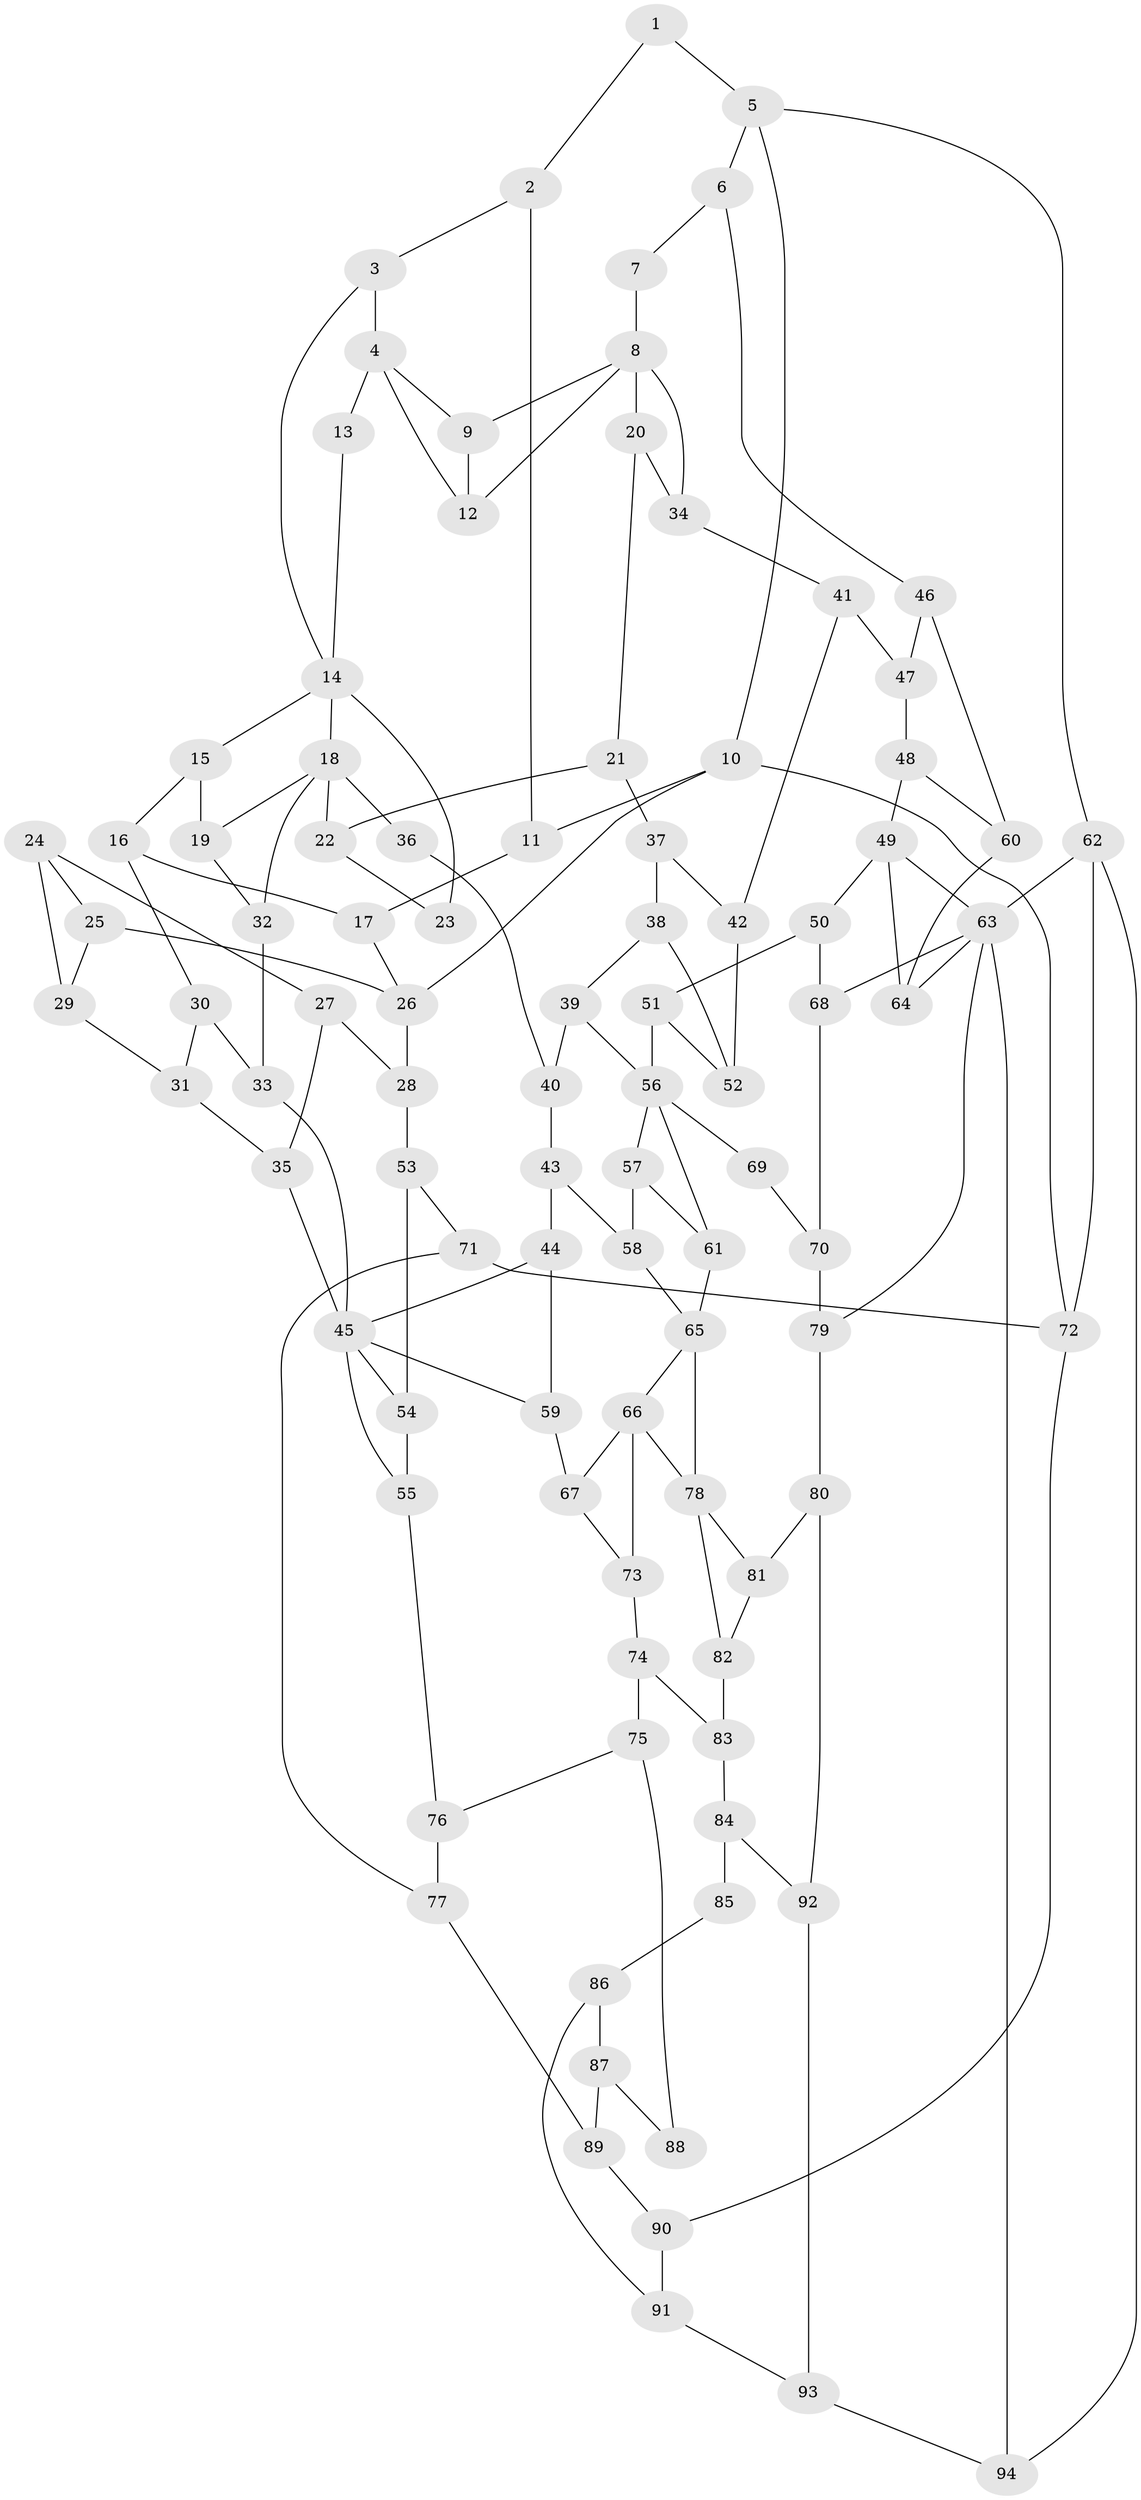 // original degree distribution, {3: 0.029850746268656716, 4: 0.23134328358208955, 5: 0.4925373134328358, 6: 0.2462686567164179}
// Generated by graph-tools (version 1.1) at 2025/54/03/04/25 22:54:20]
// undirected, 94 vertices, 149 edges
graph export_dot {
  node [color=gray90,style=filled];
  1;
  2;
  3;
  4;
  5;
  6;
  7;
  8;
  9;
  10;
  11;
  12;
  13;
  14;
  15;
  16;
  17;
  18;
  19;
  20;
  21;
  22;
  23;
  24;
  25;
  26;
  27;
  28;
  29;
  30;
  31;
  32;
  33;
  34;
  35;
  36;
  37;
  38;
  39;
  40;
  41;
  42;
  43;
  44;
  45;
  46;
  47;
  48;
  49;
  50;
  51;
  52;
  53;
  54;
  55;
  56;
  57;
  58;
  59;
  60;
  61;
  62;
  63;
  64;
  65;
  66;
  67;
  68;
  69;
  70;
  71;
  72;
  73;
  74;
  75;
  76;
  77;
  78;
  79;
  80;
  81;
  82;
  83;
  84;
  85;
  86;
  87;
  88;
  89;
  90;
  91;
  92;
  93;
  94;
  1 -- 2 [weight=1.0];
  1 -- 5 [weight=1.0];
  2 -- 3 [weight=1.0];
  2 -- 11 [weight=1.0];
  3 -- 4 [weight=1.0];
  3 -- 14 [weight=1.0];
  4 -- 9 [weight=1.0];
  4 -- 12 [weight=1.0];
  4 -- 13 [weight=2.0];
  5 -- 6 [weight=1.0];
  5 -- 10 [weight=1.0];
  5 -- 62 [weight=1.0];
  6 -- 7 [weight=1.0];
  6 -- 46 [weight=1.0];
  7 -- 8 [weight=2.0];
  8 -- 9 [weight=1.0];
  8 -- 12 [weight=1.0];
  8 -- 20 [weight=1.0];
  8 -- 34 [weight=1.0];
  9 -- 12 [weight=1.0];
  10 -- 11 [weight=1.0];
  10 -- 26 [weight=1.0];
  10 -- 72 [weight=1.0];
  11 -- 17 [weight=1.0];
  13 -- 14 [weight=1.0];
  14 -- 15 [weight=1.0];
  14 -- 18 [weight=1.0];
  14 -- 23 [weight=2.0];
  15 -- 16 [weight=1.0];
  15 -- 19 [weight=1.0];
  16 -- 17 [weight=1.0];
  16 -- 30 [weight=1.0];
  17 -- 26 [weight=1.0];
  18 -- 19 [weight=1.0];
  18 -- 22 [weight=1.0];
  18 -- 32 [weight=1.0];
  18 -- 36 [weight=2.0];
  19 -- 32 [weight=1.0];
  20 -- 21 [weight=1.0];
  20 -- 34 [weight=1.0];
  21 -- 22 [weight=1.0];
  21 -- 37 [weight=1.0];
  22 -- 23 [weight=1.0];
  24 -- 25 [weight=1.0];
  24 -- 27 [weight=1.0];
  24 -- 29 [weight=2.0];
  25 -- 26 [weight=1.0];
  25 -- 29 [weight=1.0];
  26 -- 28 [weight=1.0];
  27 -- 28 [weight=1.0];
  27 -- 35 [weight=1.0];
  28 -- 53 [weight=1.0];
  29 -- 31 [weight=1.0];
  30 -- 31 [weight=1.0];
  30 -- 33 [weight=1.0];
  31 -- 35 [weight=1.0];
  32 -- 33 [weight=1.0];
  33 -- 45 [weight=1.0];
  34 -- 41 [weight=1.0];
  35 -- 45 [weight=1.0];
  36 -- 40 [weight=1.0];
  37 -- 38 [weight=1.0];
  37 -- 42 [weight=1.0];
  38 -- 39 [weight=1.0];
  38 -- 52 [weight=1.0];
  39 -- 40 [weight=1.0];
  39 -- 56 [weight=1.0];
  40 -- 43 [weight=1.0];
  41 -- 42 [weight=1.0];
  41 -- 47 [weight=1.0];
  42 -- 52 [weight=1.0];
  43 -- 44 [weight=1.0];
  43 -- 58 [weight=1.0];
  44 -- 45 [weight=1.0];
  44 -- 59 [weight=1.0];
  45 -- 54 [weight=1.0];
  45 -- 55 [weight=1.0];
  45 -- 59 [weight=1.0];
  46 -- 47 [weight=1.0];
  46 -- 60 [weight=1.0];
  47 -- 48 [weight=1.0];
  48 -- 49 [weight=1.0];
  48 -- 60 [weight=1.0];
  49 -- 50 [weight=1.0];
  49 -- 63 [weight=1.0];
  49 -- 64 [weight=1.0];
  50 -- 51 [weight=1.0];
  50 -- 68 [weight=1.0];
  51 -- 52 [weight=1.0];
  51 -- 56 [weight=1.0];
  53 -- 54 [weight=1.0];
  53 -- 71 [weight=1.0];
  54 -- 55 [weight=1.0];
  55 -- 76 [weight=1.0];
  56 -- 57 [weight=1.0];
  56 -- 61 [weight=1.0];
  56 -- 69 [weight=2.0];
  57 -- 58 [weight=1.0];
  57 -- 61 [weight=1.0];
  58 -- 65 [weight=1.0];
  59 -- 67 [weight=1.0];
  60 -- 64 [weight=1.0];
  61 -- 65 [weight=1.0];
  62 -- 63 [weight=1.0];
  62 -- 72 [weight=1.0];
  62 -- 94 [weight=1.0];
  63 -- 64 [weight=1.0];
  63 -- 68 [weight=1.0];
  63 -- 79 [weight=1.0];
  63 -- 94 [weight=1.0];
  65 -- 66 [weight=1.0];
  65 -- 78 [weight=2.0];
  66 -- 67 [weight=1.0];
  66 -- 73 [weight=1.0];
  66 -- 78 [weight=2.0];
  67 -- 73 [weight=1.0];
  68 -- 70 [weight=1.0];
  69 -- 70 [weight=1.0];
  70 -- 79 [weight=1.0];
  71 -- 72 [weight=1.0];
  71 -- 77 [weight=1.0];
  72 -- 90 [weight=1.0];
  73 -- 74 [weight=1.0];
  74 -- 75 [weight=1.0];
  74 -- 83 [weight=1.0];
  75 -- 76 [weight=1.0];
  75 -- 88 [weight=1.0];
  76 -- 77 [weight=1.0];
  77 -- 89 [weight=1.0];
  78 -- 81 [weight=1.0];
  78 -- 82 [weight=1.0];
  79 -- 80 [weight=1.0];
  80 -- 81 [weight=1.0];
  80 -- 92 [weight=1.0];
  81 -- 82 [weight=1.0];
  82 -- 83 [weight=1.0];
  83 -- 84 [weight=1.0];
  84 -- 85 [weight=1.0];
  84 -- 92 [weight=1.0];
  85 -- 86 [weight=2.0];
  86 -- 87 [weight=3.0];
  86 -- 91 [weight=1.0];
  87 -- 88 [weight=2.0];
  87 -- 89 [weight=1.0];
  89 -- 90 [weight=1.0];
  90 -- 91 [weight=1.0];
  91 -- 93 [weight=1.0];
  92 -- 93 [weight=1.0];
  93 -- 94 [weight=1.0];
}
